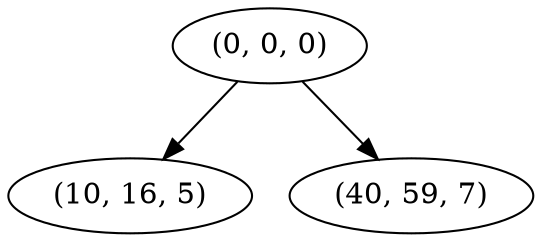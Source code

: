 digraph tree {
    "(0, 0, 0)";
    "(10, 16, 5)";
    "(40, 59, 7)";
    "(0, 0, 0)" -> "(10, 16, 5)";
    "(0, 0, 0)" -> "(40, 59, 7)";
}
